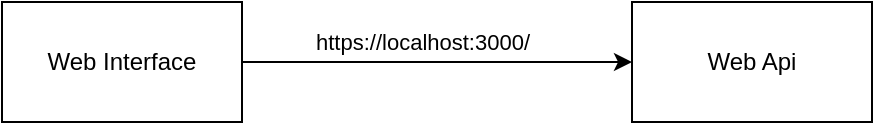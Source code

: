 <mxfile>
    <diagram id="t_yWVv9UUOnJoAYSmJfu" name="Page-1">
        <mxGraphModel dx="816" dy="498" grid="1" gridSize="10" guides="1" tooltips="1" connect="1" arrows="1" fold="1" page="1" pageScale="1" pageWidth="850" pageHeight="1100" math="0" shadow="0">
            <root>
                <mxCell id="0"/>
                <mxCell id="1" parent="0"/>
                <mxCell id="6" style="edgeStyle=none;html=1;exitX=1;exitY=0.5;exitDx=0;exitDy=0;entryX=0;entryY=0.5;entryDx=0;entryDy=0;" edge="1" parent="1" source="2" target="3">
                    <mxGeometry relative="1" as="geometry"/>
                </mxCell>
                <mxCell id="7" value="https://localhost:3000/" style="edgeLabel;html=1;align=center;verticalAlign=middle;resizable=0;points=[];" vertex="1" connectable="0" parent="6">
                    <mxGeometry x="-0.221" y="2" relative="1" as="geometry">
                        <mxPoint x="14" y="-8" as="offset"/>
                    </mxGeometry>
                </mxCell>
                <mxCell id="2" value="Web Interface" style="rounded=0;whiteSpace=wrap;html=1;" vertex="1" parent="1">
                    <mxGeometry x="110" y="120" width="120" height="60" as="geometry"/>
                </mxCell>
                <mxCell id="3" value="Web Api" style="rounded=0;whiteSpace=wrap;html=1;" vertex="1" parent="1">
                    <mxGeometry x="425" y="120" width="120" height="60" as="geometry"/>
                </mxCell>
            </root>
        </mxGraphModel>
    </diagram>
</mxfile>